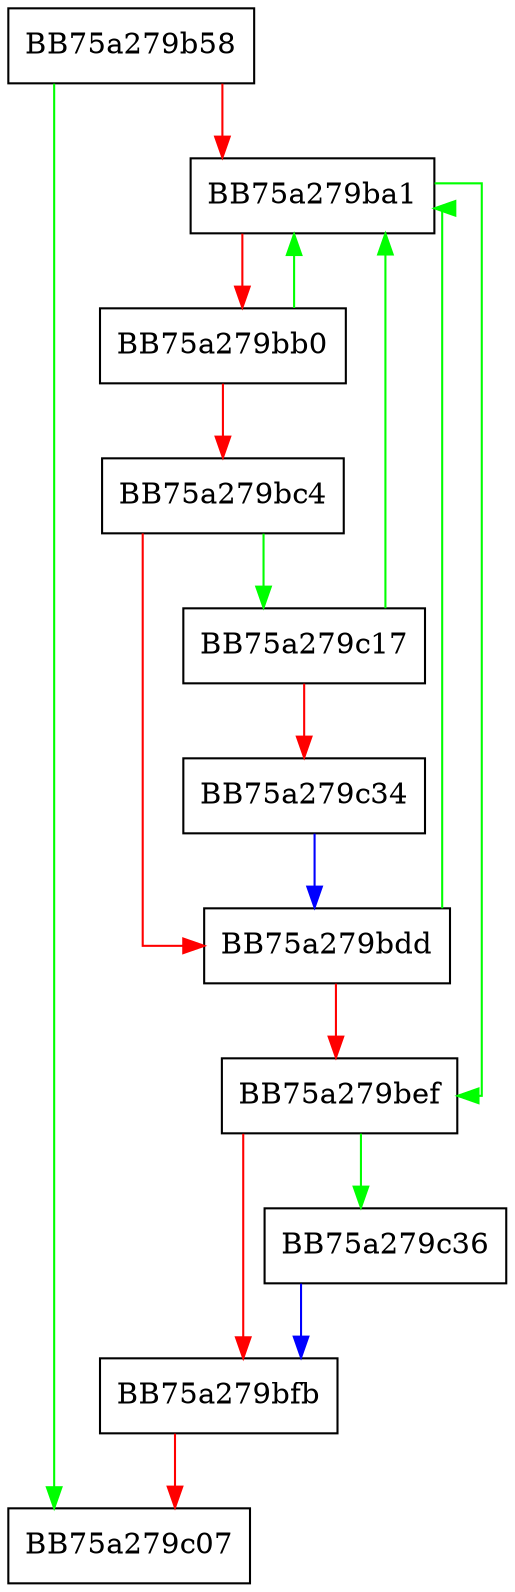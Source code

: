 digraph execSql {
  node [shape="box"];
  graph [splines=ortho];
  BB75a279b58 -> BB75a279c07 [color="green"];
  BB75a279b58 -> BB75a279ba1 [color="red"];
  BB75a279ba1 -> BB75a279bef [color="green"];
  BB75a279ba1 -> BB75a279bb0 [color="red"];
  BB75a279bb0 -> BB75a279ba1 [color="green"];
  BB75a279bb0 -> BB75a279bc4 [color="red"];
  BB75a279bc4 -> BB75a279c17 [color="green"];
  BB75a279bc4 -> BB75a279bdd [color="red"];
  BB75a279bdd -> BB75a279ba1 [color="green"];
  BB75a279bdd -> BB75a279bef [color="red"];
  BB75a279bef -> BB75a279c36 [color="green"];
  BB75a279bef -> BB75a279bfb [color="red"];
  BB75a279bfb -> BB75a279c07 [color="red"];
  BB75a279c17 -> BB75a279ba1 [color="green"];
  BB75a279c17 -> BB75a279c34 [color="red"];
  BB75a279c34 -> BB75a279bdd [color="blue"];
  BB75a279c36 -> BB75a279bfb [color="blue"];
}